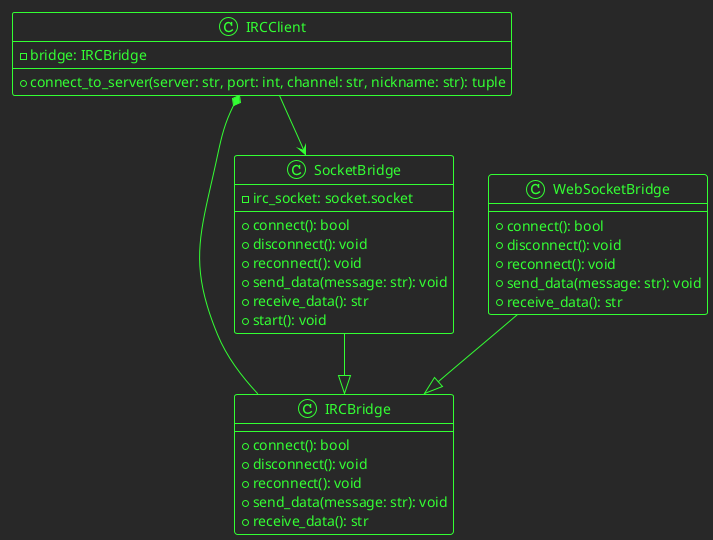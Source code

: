@startuml
!theme crt-green
class IRCBridge {
  + connect(): bool
  + disconnect(): void
  + reconnect(): void
  + send_data(message: str): void
  + receive_data(): str
}

class SocketBridge {
  - irc_socket: socket.socket
  + connect(): bool
  + disconnect(): void
  + reconnect(): void
  + send_data(message: str): void
  + receive_data(): str
  + start(): void
}

class WebSocketBridge {
  + connect(): bool
  + disconnect(): void
  + reconnect(): void
  + send_data(message: str): void
  + receive_data(): str
}

class IRCClient {
  - bridge: IRCBridge
  + connect_to_server(server: str, port: int, channel: str, nickname: str): tuple

}

IRCClient *-- IRCBridge
SocketBridge --|> IRCBridge
WebSocketBridge --|> IRCBridge

IRCClient --> SocketBridge

@enduml
